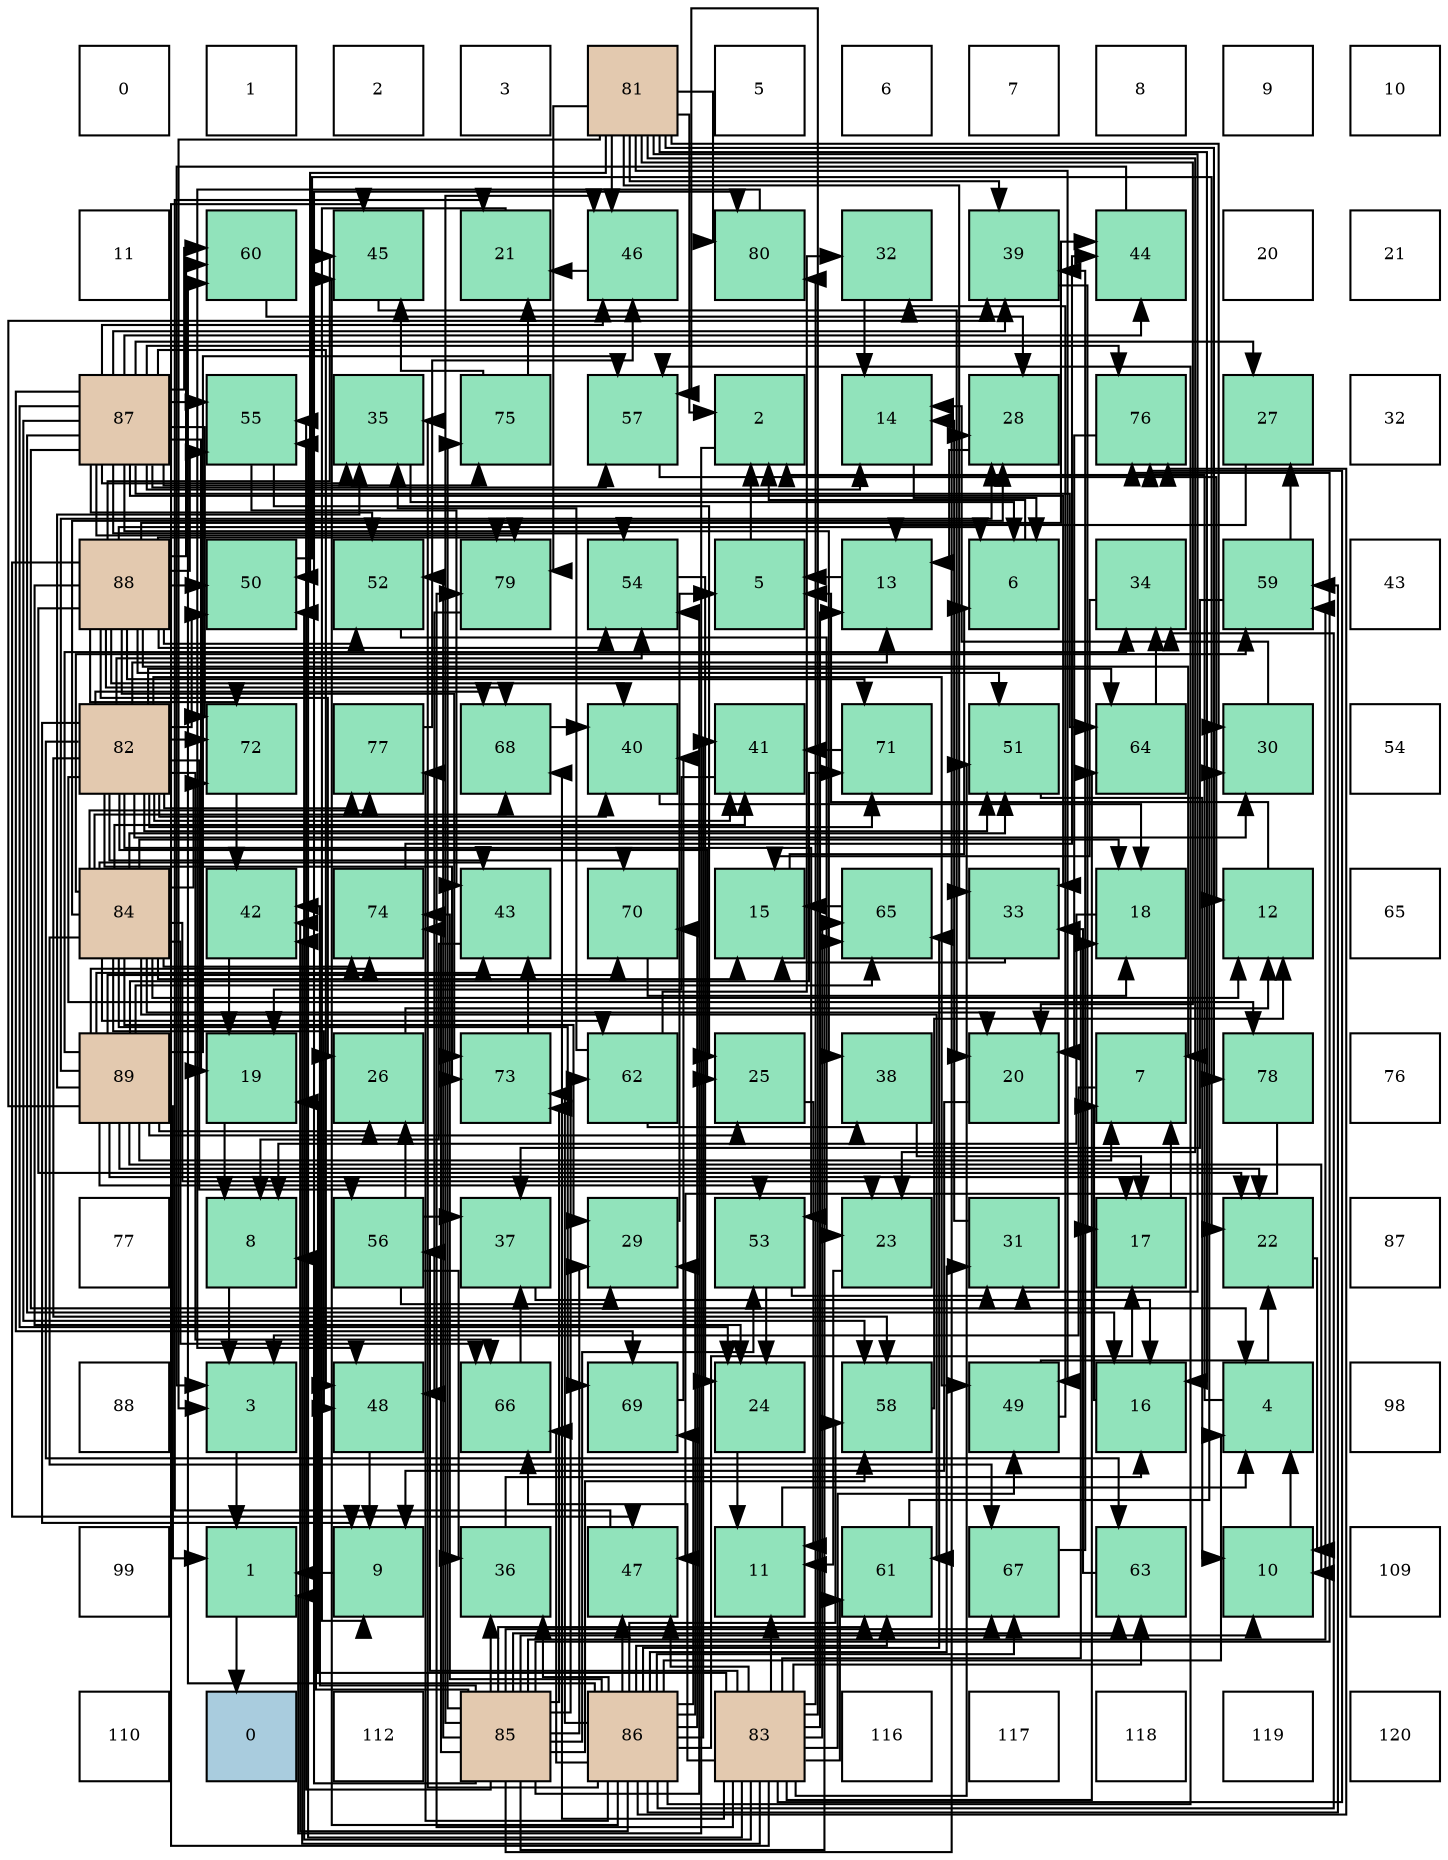 digraph layout{
 rankdir=TB;
 splines=ortho;
 node [style=filled shape=square fixedsize=true width=0.6];
0[label="0", fontsize=8, fillcolor="#ffffff"];
1[label="1", fontsize=8, fillcolor="#ffffff"];
2[label="2", fontsize=8, fillcolor="#ffffff"];
3[label="3", fontsize=8, fillcolor="#ffffff"];
4[label="81", fontsize=8, fillcolor="#e3c9af"];
5[label="5", fontsize=8, fillcolor="#ffffff"];
6[label="6", fontsize=8, fillcolor="#ffffff"];
7[label="7", fontsize=8, fillcolor="#ffffff"];
8[label="8", fontsize=8, fillcolor="#ffffff"];
9[label="9", fontsize=8, fillcolor="#ffffff"];
10[label="10", fontsize=8, fillcolor="#ffffff"];
11[label="11", fontsize=8, fillcolor="#ffffff"];
12[label="60", fontsize=8, fillcolor="#91e3bb"];
13[label="45", fontsize=8, fillcolor="#91e3bb"];
14[label="21", fontsize=8, fillcolor="#91e3bb"];
15[label="46", fontsize=8, fillcolor="#91e3bb"];
16[label="80", fontsize=8, fillcolor="#91e3bb"];
17[label="32", fontsize=8, fillcolor="#91e3bb"];
18[label="39", fontsize=8, fillcolor="#91e3bb"];
19[label="44", fontsize=8, fillcolor="#91e3bb"];
20[label="20", fontsize=8, fillcolor="#ffffff"];
21[label="21", fontsize=8, fillcolor="#ffffff"];
22[label="87", fontsize=8, fillcolor="#e3c9af"];
23[label="55", fontsize=8, fillcolor="#91e3bb"];
24[label="35", fontsize=8, fillcolor="#91e3bb"];
25[label="75", fontsize=8, fillcolor="#91e3bb"];
26[label="57", fontsize=8, fillcolor="#91e3bb"];
27[label="2", fontsize=8, fillcolor="#91e3bb"];
28[label="14", fontsize=8, fillcolor="#91e3bb"];
29[label="28", fontsize=8, fillcolor="#91e3bb"];
30[label="76", fontsize=8, fillcolor="#91e3bb"];
31[label="27", fontsize=8, fillcolor="#91e3bb"];
32[label="32", fontsize=8, fillcolor="#ffffff"];
33[label="88", fontsize=8, fillcolor="#e3c9af"];
34[label="50", fontsize=8, fillcolor="#91e3bb"];
35[label="52", fontsize=8, fillcolor="#91e3bb"];
36[label="79", fontsize=8, fillcolor="#91e3bb"];
37[label="54", fontsize=8, fillcolor="#91e3bb"];
38[label="5", fontsize=8, fillcolor="#91e3bb"];
39[label="13", fontsize=8, fillcolor="#91e3bb"];
40[label="6", fontsize=8, fillcolor="#91e3bb"];
41[label="34", fontsize=8, fillcolor="#91e3bb"];
42[label="59", fontsize=8, fillcolor="#91e3bb"];
43[label="43", fontsize=8, fillcolor="#ffffff"];
44[label="82", fontsize=8, fillcolor="#e3c9af"];
45[label="72", fontsize=8, fillcolor="#91e3bb"];
46[label="77", fontsize=8, fillcolor="#91e3bb"];
47[label="68", fontsize=8, fillcolor="#91e3bb"];
48[label="40", fontsize=8, fillcolor="#91e3bb"];
49[label="41", fontsize=8, fillcolor="#91e3bb"];
50[label="71", fontsize=8, fillcolor="#91e3bb"];
51[label="51", fontsize=8, fillcolor="#91e3bb"];
52[label="64", fontsize=8, fillcolor="#91e3bb"];
53[label="30", fontsize=8, fillcolor="#91e3bb"];
54[label="54", fontsize=8, fillcolor="#ffffff"];
55[label="84", fontsize=8, fillcolor="#e3c9af"];
56[label="42", fontsize=8, fillcolor="#91e3bb"];
57[label="74", fontsize=8, fillcolor="#91e3bb"];
58[label="43", fontsize=8, fillcolor="#91e3bb"];
59[label="70", fontsize=8, fillcolor="#91e3bb"];
60[label="15", fontsize=8, fillcolor="#91e3bb"];
61[label="65", fontsize=8, fillcolor="#91e3bb"];
62[label="33", fontsize=8, fillcolor="#91e3bb"];
63[label="18", fontsize=8, fillcolor="#91e3bb"];
64[label="12", fontsize=8, fillcolor="#91e3bb"];
65[label="65", fontsize=8, fillcolor="#ffffff"];
66[label="89", fontsize=8, fillcolor="#e3c9af"];
67[label="19", fontsize=8, fillcolor="#91e3bb"];
68[label="26", fontsize=8, fillcolor="#91e3bb"];
69[label="73", fontsize=8, fillcolor="#91e3bb"];
70[label="62", fontsize=8, fillcolor="#91e3bb"];
71[label="25", fontsize=8, fillcolor="#91e3bb"];
72[label="38", fontsize=8, fillcolor="#91e3bb"];
73[label="20", fontsize=8, fillcolor="#91e3bb"];
74[label="7", fontsize=8, fillcolor="#91e3bb"];
75[label="78", fontsize=8, fillcolor="#91e3bb"];
76[label="76", fontsize=8, fillcolor="#ffffff"];
77[label="77", fontsize=8, fillcolor="#ffffff"];
78[label="8", fontsize=8, fillcolor="#91e3bb"];
79[label="56", fontsize=8, fillcolor="#91e3bb"];
80[label="37", fontsize=8, fillcolor="#91e3bb"];
81[label="29", fontsize=8, fillcolor="#91e3bb"];
82[label="53", fontsize=8, fillcolor="#91e3bb"];
83[label="23", fontsize=8, fillcolor="#91e3bb"];
84[label="31", fontsize=8, fillcolor="#91e3bb"];
85[label="17", fontsize=8, fillcolor="#91e3bb"];
86[label="22", fontsize=8, fillcolor="#91e3bb"];
87[label="87", fontsize=8, fillcolor="#ffffff"];
88[label="88", fontsize=8, fillcolor="#ffffff"];
89[label="3", fontsize=8, fillcolor="#91e3bb"];
90[label="48", fontsize=8, fillcolor="#91e3bb"];
91[label="66", fontsize=8, fillcolor="#91e3bb"];
92[label="69", fontsize=8, fillcolor="#91e3bb"];
93[label="24", fontsize=8, fillcolor="#91e3bb"];
94[label="58", fontsize=8, fillcolor="#91e3bb"];
95[label="49", fontsize=8, fillcolor="#91e3bb"];
96[label="16", fontsize=8, fillcolor="#91e3bb"];
97[label="4", fontsize=8, fillcolor="#91e3bb"];
98[label="98", fontsize=8, fillcolor="#ffffff"];
99[label="99", fontsize=8, fillcolor="#ffffff"];
100[label="1", fontsize=8, fillcolor="#91e3bb"];
101[label="9", fontsize=8, fillcolor="#91e3bb"];
102[label="36", fontsize=8, fillcolor="#91e3bb"];
103[label="47", fontsize=8, fillcolor="#91e3bb"];
104[label="11", fontsize=8, fillcolor="#91e3bb"];
105[label="61", fontsize=8, fillcolor="#91e3bb"];
106[label="67", fontsize=8, fillcolor="#91e3bb"];
107[label="63", fontsize=8, fillcolor="#91e3bb"];
108[label="10", fontsize=8, fillcolor="#91e3bb"];
109[label="109", fontsize=8, fillcolor="#ffffff"];
110[label="110", fontsize=8, fillcolor="#ffffff"];
111[label="0", fontsize=8, fillcolor="#a9ccde"];
112[label="112", fontsize=8, fillcolor="#ffffff"];
113[label="85", fontsize=8, fillcolor="#e3c9af"];
114[label="86", fontsize=8, fillcolor="#e3c9af"];
115[label="83", fontsize=8, fillcolor="#e3c9af"];
116[label="116", fontsize=8, fillcolor="#ffffff"];
117[label="117", fontsize=8, fillcolor="#ffffff"];
118[label="118", fontsize=8, fillcolor="#ffffff"];
119[label="119", fontsize=8, fillcolor="#ffffff"];
120[label="120", fontsize=8, fillcolor="#ffffff"];
edge [constraint=false, style=vis];100 -> 111;
27 -> 100;
89 -> 100;
97 -> 27;
38 -> 27;
40 -> 27;
74 -> 89;
78 -> 89;
101 -> 100;
108 -> 97;
104 -> 97;
64 -> 38;
39 -> 38;
28 -> 40;
60 -> 40;
96 -> 74;
85 -> 74;
63 -> 78;
67 -> 78;
73 -> 101;
14 -> 101;
86 -> 108;
83 -> 104;
93 -> 104;
71 -> 104;
68 -> 64;
31 -> 39;
29 -> 39;
81 -> 38;
53 -> 28;
84 -> 28;
17 -> 28;
62 -> 60;
41 -> 60;
24 -> 40;
102 -> 96;
80 -> 96;
72 -> 85;
18 -> 85;
48 -> 63;
49 -> 67;
56 -> 67;
58 -> 78;
19 -> 89;
13 -> 73;
15 -> 14;
103 -> 14;
90 -> 101;
95 -> 86;
95 -> 17;
34 -> 86;
51 -> 108;
35 -> 83;
82 -> 93;
82 -> 84;
37 -> 93;
23 -> 71;
23 -> 58;
79 -> 68;
79 -> 81;
79 -> 102;
79 -> 80;
26 -> 64;
94 -> 64;
42 -> 31;
42 -> 80;
12 -> 29;
105 -> 53;
70 -> 17;
70 -> 24;
70 -> 72;
107 -> 62;
52 -> 41;
61 -> 60;
91 -> 80;
106 -> 18;
47 -> 48;
92 -> 48;
59 -> 63;
50 -> 49;
45 -> 56;
69 -> 58;
57 -> 19;
25 -> 14;
25 -> 13;
30 -> 73;
46 -> 15;
75 -> 103;
36 -> 90;
16 -> 90;
4 -> 27;
4 -> 89;
4 -> 96;
4 -> 73;
4 -> 83;
4 -> 53;
4 -> 84;
4 -> 62;
4 -> 18;
4 -> 15;
4 -> 95;
4 -> 34;
4 -> 75;
4 -> 36;
4 -> 16;
44 -> 101;
44 -> 39;
44 -> 71;
44 -> 53;
44 -> 48;
44 -> 49;
44 -> 95;
44 -> 34;
44 -> 51;
44 -> 82;
44 -> 37;
44 -> 79;
44 -> 94;
44 -> 107;
44 -> 52;
44 -> 91;
44 -> 47;
44 -> 59;
44 -> 50;
44 -> 45;
44 -> 69;
44 -> 46;
44 -> 75;
115 -> 104;
115 -> 39;
115 -> 63;
115 -> 67;
115 -> 56;
115 -> 13;
115 -> 103;
115 -> 95;
115 -> 34;
115 -> 51;
115 -> 23;
115 -> 79;
115 -> 26;
115 -> 105;
115 -> 107;
115 -> 52;
115 -> 61;
115 -> 91;
115 -> 47;
115 -> 30;
115 -> 36;
115 -> 16;
55 -> 64;
55 -> 60;
55 -> 63;
55 -> 73;
55 -> 83;
55 -> 29;
55 -> 81;
55 -> 49;
55 -> 58;
55 -> 90;
55 -> 51;
55 -> 42;
55 -> 105;
55 -> 70;
55 -> 91;
55 -> 106;
55 -> 47;
55 -> 92;
55 -> 45;
55 -> 57;
55 -> 46;
113 -> 78;
113 -> 108;
113 -> 29;
113 -> 81;
113 -> 102;
113 -> 56;
113 -> 15;
113 -> 35;
113 -> 82;
113 -> 37;
113 -> 23;
113 -> 94;
113 -> 42;
113 -> 105;
113 -> 70;
113 -> 107;
113 -> 61;
113 -> 106;
113 -> 69;
113 -> 57;
113 -> 25;
113 -> 30;
113 -> 16;
114 -> 97;
114 -> 85;
114 -> 81;
114 -> 84;
114 -> 41;
114 -> 24;
114 -> 102;
114 -> 49;
114 -> 56;
114 -> 13;
114 -> 103;
114 -> 26;
114 -> 94;
114 -> 42;
114 -> 12;
114 -> 105;
114 -> 61;
114 -> 91;
114 -> 106;
114 -> 92;
114 -> 59;
114 -> 69;
114 -> 57;
114 -> 30;
114 -> 46;
22 -> 97;
22 -> 28;
22 -> 96;
22 -> 67;
22 -> 93;
22 -> 31;
22 -> 62;
22 -> 24;
22 -> 72;
22 -> 18;
22 -> 19;
22 -> 15;
22 -> 90;
22 -> 35;
22 -> 37;
22 -> 23;
22 -> 26;
22 -> 94;
22 -> 12;
22 -> 52;
22 -> 92;
22 -> 45;
22 -> 25;
22 -> 30;
22 -> 36;
33 -> 40;
33 -> 74;
33 -> 86;
33 -> 93;
33 -> 68;
33 -> 48;
33 -> 19;
33 -> 13;
33 -> 103;
33 -> 34;
33 -> 51;
33 -> 35;
33 -> 37;
33 -> 23;
33 -> 12;
33 -> 47;
33 -> 50;
33 -> 45;
33 -> 69;
33 -> 36;
66 -> 100;
66 -> 74;
66 -> 108;
66 -> 85;
66 -> 86;
66 -> 71;
66 -> 68;
66 -> 29;
66 -> 41;
66 -> 24;
66 -> 18;
66 -> 58;
66 -> 82;
66 -> 26;
66 -> 61;
66 -> 59;
66 -> 50;
66 -> 57;
edge [constraint=true, style=invis];
0 -> 11 -> 22 -> 33 -> 44 -> 55 -> 66 -> 77 -> 88 -> 99 -> 110;
1 -> 12 -> 23 -> 34 -> 45 -> 56 -> 67 -> 78 -> 89 -> 100 -> 111;
2 -> 13 -> 24 -> 35 -> 46 -> 57 -> 68 -> 79 -> 90 -> 101 -> 112;
3 -> 14 -> 25 -> 36 -> 47 -> 58 -> 69 -> 80 -> 91 -> 102 -> 113;
4 -> 15 -> 26 -> 37 -> 48 -> 59 -> 70 -> 81 -> 92 -> 103 -> 114;
5 -> 16 -> 27 -> 38 -> 49 -> 60 -> 71 -> 82 -> 93 -> 104 -> 115;
6 -> 17 -> 28 -> 39 -> 50 -> 61 -> 72 -> 83 -> 94 -> 105 -> 116;
7 -> 18 -> 29 -> 40 -> 51 -> 62 -> 73 -> 84 -> 95 -> 106 -> 117;
8 -> 19 -> 30 -> 41 -> 52 -> 63 -> 74 -> 85 -> 96 -> 107 -> 118;
9 -> 20 -> 31 -> 42 -> 53 -> 64 -> 75 -> 86 -> 97 -> 108 -> 119;
10 -> 21 -> 32 -> 43 -> 54 -> 65 -> 76 -> 87 -> 98 -> 109 -> 120;
rank = same {0 -> 1 -> 2 -> 3 -> 4 -> 5 -> 6 -> 7 -> 8 -> 9 -> 10};
rank = same {11 -> 12 -> 13 -> 14 -> 15 -> 16 -> 17 -> 18 -> 19 -> 20 -> 21};
rank = same {22 -> 23 -> 24 -> 25 -> 26 -> 27 -> 28 -> 29 -> 30 -> 31 -> 32};
rank = same {33 -> 34 -> 35 -> 36 -> 37 -> 38 -> 39 -> 40 -> 41 -> 42 -> 43};
rank = same {44 -> 45 -> 46 -> 47 -> 48 -> 49 -> 50 -> 51 -> 52 -> 53 -> 54};
rank = same {55 -> 56 -> 57 -> 58 -> 59 -> 60 -> 61 -> 62 -> 63 -> 64 -> 65};
rank = same {66 -> 67 -> 68 -> 69 -> 70 -> 71 -> 72 -> 73 -> 74 -> 75 -> 76};
rank = same {77 -> 78 -> 79 -> 80 -> 81 -> 82 -> 83 -> 84 -> 85 -> 86 -> 87};
rank = same {88 -> 89 -> 90 -> 91 -> 92 -> 93 -> 94 -> 95 -> 96 -> 97 -> 98};
rank = same {99 -> 100 -> 101 -> 102 -> 103 -> 104 -> 105 -> 106 -> 107 -> 108 -> 109};
rank = same {110 -> 111 -> 112 -> 113 -> 114 -> 115 -> 116 -> 117 -> 118 -> 119 -> 120};
}